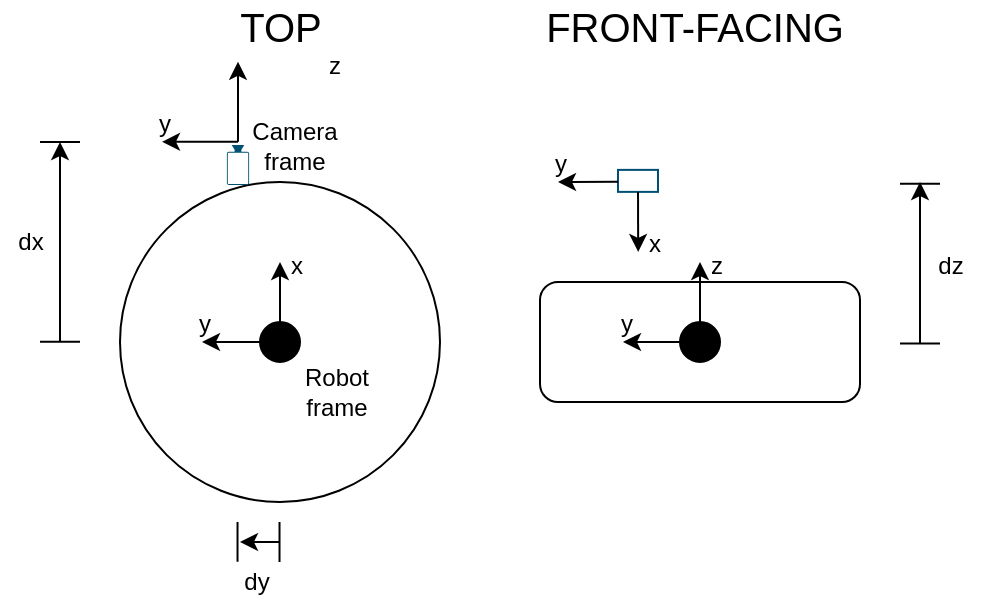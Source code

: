 <mxfile version="15.5.2" type="device"><diagram id="n_CiigIr_o24UYC3rRLN" name="Page-1"><mxGraphModel dx="895" dy="499" grid="1" gridSize="10" guides="1" tooltips="1" connect="1" arrows="1" fold="1" page="1" pageScale="1" pageWidth="850" pageHeight="1100" math="0" shadow="0"><root><mxCell id="0"/><mxCell id="1" parent="0"/><mxCell id="ltL4DUd2OhX_DI114_lX-2" value="" style="ellipse;whiteSpace=wrap;html=1;aspect=fixed;" vertex="1" parent="1"><mxGeometry x="270" y="240" width="160" height="160" as="geometry"/></mxCell><mxCell id="ltL4DUd2OhX_DI114_lX-3" value="" style="ellipse;whiteSpace=wrap;html=1;aspect=fixed;fillColor=#000000;" vertex="1" parent="1"><mxGeometry x="340" y="310" width="20" height="20" as="geometry"/></mxCell><mxCell id="ltL4DUd2OhX_DI114_lX-8" value="" style="endArrow=classic;html=1;rounded=0;" edge="1" parent="1"><mxGeometry width="50" height="50" relative="1" as="geometry"><mxPoint x="350" y="320" as="sourcePoint"/><mxPoint x="350" y="280" as="targetPoint"/></mxGeometry></mxCell><mxCell id="ltL4DUd2OhX_DI114_lX-9" value="x" style="text;html=1;align=center;verticalAlign=middle;resizable=0;points=[];autosize=1;strokeColor=none;fillColor=none;" vertex="1" parent="1"><mxGeometry x="348" y="272" width="20" height="20" as="geometry"/></mxCell><mxCell id="ltL4DUd2OhX_DI114_lX-10" value="" style="endArrow=classic;html=1;rounded=0;" edge="1" parent="1"><mxGeometry width="50" height="50" relative="1" as="geometry"><mxPoint x="349" y="320" as="sourcePoint"/><mxPoint x="311" y="320" as="targetPoint"/></mxGeometry></mxCell><mxCell id="ltL4DUd2OhX_DI114_lX-11" value="&lt;div&gt;y&lt;/div&gt;" style="text;html=1;align=center;verticalAlign=middle;resizable=0;points=[];autosize=1;strokeColor=none;fillColor=none;" vertex="1" parent="1"><mxGeometry x="302" y="301" width="20" height="20" as="geometry"/></mxCell><mxCell id="ltL4DUd2OhX_DI114_lX-13" value="" style="points=[[0,0.5,0],[0.19,0.02,0],[0.59,0,0],[0.985,0.02,0],[1,0.5,0],[0.985,0.98,0],[0.59,1,0],[0.19,0.98,0]];verticalLabelPosition=bottom;sketch=0;html=1;verticalAlign=top;aspect=fixed;align=center;pointerEvents=1;shape=mxgraph.cisco19.camera;fillColor=#005073;strokeColor=none;rotation=90;" vertex="1" parent="1"><mxGeometry x="319" y="225.89" width="20" height="11.11" as="geometry"/></mxCell><mxCell id="ltL4DUd2OhX_DI114_lX-14" value="" style="endArrow=classic;html=1;rounded=0;" edge="1" parent="1"><mxGeometry width="50" height="50" relative="1" as="geometry"><mxPoint x="329" y="219.89" as="sourcePoint"/><mxPoint x="329" y="179.89" as="targetPoint"/></mxGeometry></mxCell><mxCell id="ltL4DUd2OhX_DI114_lX-15" value="z" style="text;html=1;align=center;verticalAlign=middle;resizable=0;points=[];autosize=1;strokeColor=none;fillColor=none;" vertex="1" parent="1"><mxGeometry x="367" y="171.89" width="20" height="20" as="geometry"/></mxCell><mxCell id="ltL4DUd2OhX_DI114_lX-16" value="" style="endArrow=classic;html=1;rounded=0;" edge="1" parent="1"><mxGeometry width="50" height="50" relative="1" as="geometry"><mxPoint x="329" y="219.89" as="sourcePoint"/><mxPoint x="291" y="219.89" as="targetPoint"/></mxGeometry></mxCell><mxCell id="ltL4DUd2OhX_DI114_lX-17" value="&lt;div&gt;y&lt;/div&gt;" style="text;html=1;align=center;verticalAlign=middle;resizable=0;points=[];autosize=1;strokeColor=none;fillColor=none;" vertex="1" parent="1"><mxGeometry x="282" y="200.89" width="20" height="20" as="geometry"/></mxCell><mxCell id="ltL4DUd2OhX_DI114_lX-18" value="&lt;div&gt;Camera&lt;/div&gt;&lt;div&gt;frame&lt;br&gt;&lt;/div&gt;" style="text;html=1;align=center;verticalAlign=middle;resizable=0;points=[];autosize=1;strokeColor=none;fillColor=none;" vertex="1" parent="1"><mxGeometry x="327" y="207" width="60" height="30" as="geometry"/></mxCell><mxCell id="ltL4DUd2OhX_DI114_lX-19" value="&lt;div&gt;Robot&lt;/div&gt;&lt;div&gt;frame&lt;/div&gt;" style="text;html=1;align=center;verticalAlign=middle;resizable=0;points=[];autosize=1;strokeColor=none;fillColor=none;" vertex="1" parent="1"><mxGeometry x="353" y="330" width="50" height="30" as="geometry"/></mxCell><mxCell id="ltL4DUd2OhX_DI114_lX-20" value="" style="endArrow=none;html=1;rounded=0;" edge="1" parent="1"><mxGeometry width="50" height="50" relative="1" as="geometry"><mxPoint x="230" y="220" as="sourcePoint"/><mxPoint x="250" y="220" as="targetPoint"/></mxGeometry></mxCell><mxCell id="ltL4DUd2OhX_DI114_lX-22" value="" style="endArrow=none;html=1;rounded=0;" edge="1" parent="1"><mxGeometry width="50" height="50" relative="1" as="geometry"><mxPoint x="230" y="319.88" as="sourcePoint"/><mxPoint x="250" y="319.88" as="targetPoint"/></mxGeometry></mxCell><mxCell id="ltL4DUd2OhX_DI114_lX-23" value="dx" style="text;html=1;align=center;verticalAlign=middle;resizable=0;points=[];autosize=1;strokeColor=none;fillColor=none;" vertex="1" parent="1"><mxGeometry x="210" y="260" width="30" height="20" as="geometry"/></mxCell><mxCell id="ltL4DUd2OhX_DI114_lX-24" value="" style="endArrow=classic;html=1;rounded=0;" edge="1" parent="1"><mxGeometry width="50" height="50" relative="1" as="geometry"><mxPoint x="240" y="320" as="sourcePoint"/><mxPoint x="240" y="220" as="targetPoint"/></mxGeometry></mxCell><mxCell id="ltL4DUd2OhX_DI114_lX-25" value="&lt;font style=&quot;font-size: 20px&quot;&gt;TOP&lt;/font&gt;" style="text;html=1;align=center;verticalAlign=middle;resizable=0;points=[];autosize=1;strokeColor=none;fillColor=none;" vertex="1" parent="1"><mxGeometry x="320" y="151.89" width="60" height="20" as="geometry"/></mxCell><mxCell id="ltL4DUd2OhX_DI114_lX-26" value="" style="rounded=1;whiteSpace=wrap;html=1;fontSize=20;fillColor=default;gradientColor=none;" vertex="1" parent="1"><mxGeometry x="480" y="290" width="160" height="60" as="geometry"/></mxCell><mxCell id="ltL4DUd2OhX_DI114_lX-27" value="" style="endArrow=none;html=1;rounded=0;" edge="1" parent="1"><mxGeometry width="50" height="50" relative="1" as="geometry"><mxPoint x="349.76" y="430" as="sourcePoint"/><mxPoint x="349.76" y="410" as="targetPoint"/></mxGeometry></mxCell><mxCell id="ltL4DUd2OhX_DI114_lX-28" value="" style="endArrow=none;html=1;rounded=0;" edge="1" parent="1"><mxGeometry width="50" height="50" relative="1" as="geometry"><mxPoint x="328.76" y="410" as="sourcePoint"/><mxPoint x="328.76" y="429.88" as="targetPoint"/></mxGeometry></mxCell><mxCell id="ltL4DUd2OhX_DI114_lX-29" value="dy" style="text;html=1;align=center;verticalAlign=middle;resizable=0;points=[];autosize=1;strokeColor=none;fillColor=none;" vertex="1" parent="1"><mxGeometry x="323" y="430" width="30" height="20" as="geometry"/></mxCell><mxCell id="ltL4DUd2OhX_DI114_lX-30" value="" style="endArrow=classic;html=1;rounded=0;" edge="1" parent="1"><mxGeometry width="50" height="50" relative="1" as="geometry"><mxPoint x="350" y="420" as="sourcePoint"/><mxPoint x="330" y="420" as="targetPoint"/></mxGeometry></mxCell><mxCell id="ltL4DUd2OhX_DI114_lX-31" value="" style="ellipse;whiteSpace=wrap;html=1;aspect=fixed;fillColor=#000000;" vertex="1" parent="1"><mxGeometry x="550" y="310" width="20" height="20" as="geometry"/></mxCell><mxCell id="ltL4DUd2OhX_DI114_lX-32" value="" style="endArrow=classic;html=1;rounded=0;" edge="1" parent="1"><mxGeometry width="50" height="50" relative="1" as="geometry"><mxPoint x="560" y="320" as="sourcePoint"/><mxPoint x="560" y="280" as="targetPoint"/></mxGeometry></mxCell><mxCell id="ltL4DUd2OhX_DI114_lX-33" value="z" style="text;html=1;align=center;verticalAlign=middle;resizable=0;points=[];autosize=1;strokeColor=none;fillColor=none;" vertex="1" parent="1"><mxGeometry x="558" y="272" width="20" height="20" as="geometry"/></mxCell><mxCell id="ltL4DUd2OhX_DI114_lX-34" value="" style="rounded=0;whiteSpace=wrap;html=1;fontSize=20;strokeColor=#005073;fillColor=default;gradientColor=none;" vertex="1" parent="1"><mxGeometry x="519" y="233.94" width="20" height="11" as="geometry"/></mxCell><mxCell id="ltL4DUd2OhX_DI114_lX-35" value="" style="endArrow=classic;html=1;rounded=0;fontSize=20;entryX=0.313;entryY=0;entryDx=0;entryDy=0;entryPerimeter=0;" edge="1" parent="1" source="ltL4DUd2OhX_DI114_lX-34"><mxGeometry width="50" height="50" relative="1" as="geometry"><mxPoint x="519" y="334.94" as="sourcePoint"/><mxPoint x="529.08" y="274.94" as="targetPoint"/></mxGeometry></mxCell><mxCell id="ltL4DUd2OhX_DI114_lX-36" value="x" style="text;html=1;align=center;verticalAlign=middle;resizable=0;points=[];autosize=1;strokeColor=none;fillColor=none;" vertex="1" parent="1"><mxGeometry x="527" y="260.89" width="20" height="20" as="geometry"/></mxCell><mxCell id="ltL4DUd2OhX_DI114_lX-37" value="" style="endArrow=classic;html=1;rounded=0;" edge="1" parent="1"><mxGeometry width="50" height="50" relative="1" as="geometry"><mxPoint x="519" y="239.89" as="sourcePoint"/><mxPoint x="489" y="240" as="targetPoint"/></mxGeometry></mxCell><mxCell id="ltL4DUd2OhX_DI114_lX-38" value="&lt;div&gt;y&lt;/div&gt;" style="text;html=1;align=center;verticalAlign=middle;resizable=0;points=[];autosize=1;strokeColor=none;fillColor=none;" vertex="1" parent="1"><mxGeometry x="480" y="220.89" width="20" height="20" as="geometry"/></mxCell><mxCell id="ltL4DUd2OhX_DI114_lX-39" value="" style="endArrow=classic;html=1;rounded=0;" edge="1" parent="1"><mxGeometry width="50" height="50" relative="1" as="geometry"><mxPoint x="559.5" y="320" as="sourcePoint"/><mxPoint x="521.5" y="320" as="targetPoint"/></mxGeometry></mxCell><mxCell id="ltL4DUd2OhX_DI114_lX-40" value="&lt;div&gt;y&lt;/div&gt;" style="text;html=1;align=center;verticalAlign=middle;resizable=0;points=[];autosize=1;strokeColor=none;fillColor=none;" vertex="1" parent="1"><mxGeometry x="512.5" y="301" width="20" height="20" as="geometry"/></mxCell><mxCell id="ltL4DUd2OhX_DI114_lX-41" value="" style="endArrow=none;html=1;rounded=0;" edge="1" parent="1"><mxGeometry width="50" height="50" relative="1" as="geometry"><mxPoint x="660.0" y="240.89" as="sourcePoint"/><mxPoint x="680.0" y="240.89" as="targetPoint"/></mxGeometry></mxCell><mxCell id="ltL4DUd2OhX_DI114_lX-42" value="" style="endArrow=none;html=1;rounded=0;" edge="1" parent="1"><mxGeometry width="50" height="50" relative="1" as="geometry"><mxPoint x="660.0" y="320.77" as="sourcePoint"/><mxPoint x="680.0" y="320.77" as="targetPoint"/></mxGeometry></mxCell><mxCell id="ltL4DUd2OhX_DI114_lX-43" value="dz" style="text;html=1;align=center;verticalAlign=middle;resizable=0;points=[];autosize=1;strokeColor=none;fillColor=none;" vertex="1" parent="1"><mxGeometry x="670" y="272" width="30" height="20" as="geometry"/></mxCell><mxCell id="ltL4DUd2OhX_DI114_lX-44" value="" style="endArrow=classic;html=1;rounded=0;" edge="1" parent="1"><mxGeometry width="50" height="50" relative="1" as="geometry"><mxPoint x="670" y="321" as="sourcePoint"/><mxPoint x="670" y="240" as="targetPoint"/></mxGeometry></mxCell><mxCell id="ltL4DUd2OhX_DI114_lX-45" value="&lt;font style=&quot;font-size: 20px&quot;&gt;FRONT-FACING&lt;/font&gt;" style="text;html=1;align=center;verticalAlign=middle;resizable=0;points=[];autosize=1;strokeColor=none;fillColor=none;" vertex="1" parent="1"><mxGeometry x="477" y="151.89" width="160" height="20" as="geometry"/></mxCell></root></mxGraphModel></diagram></mxfile>